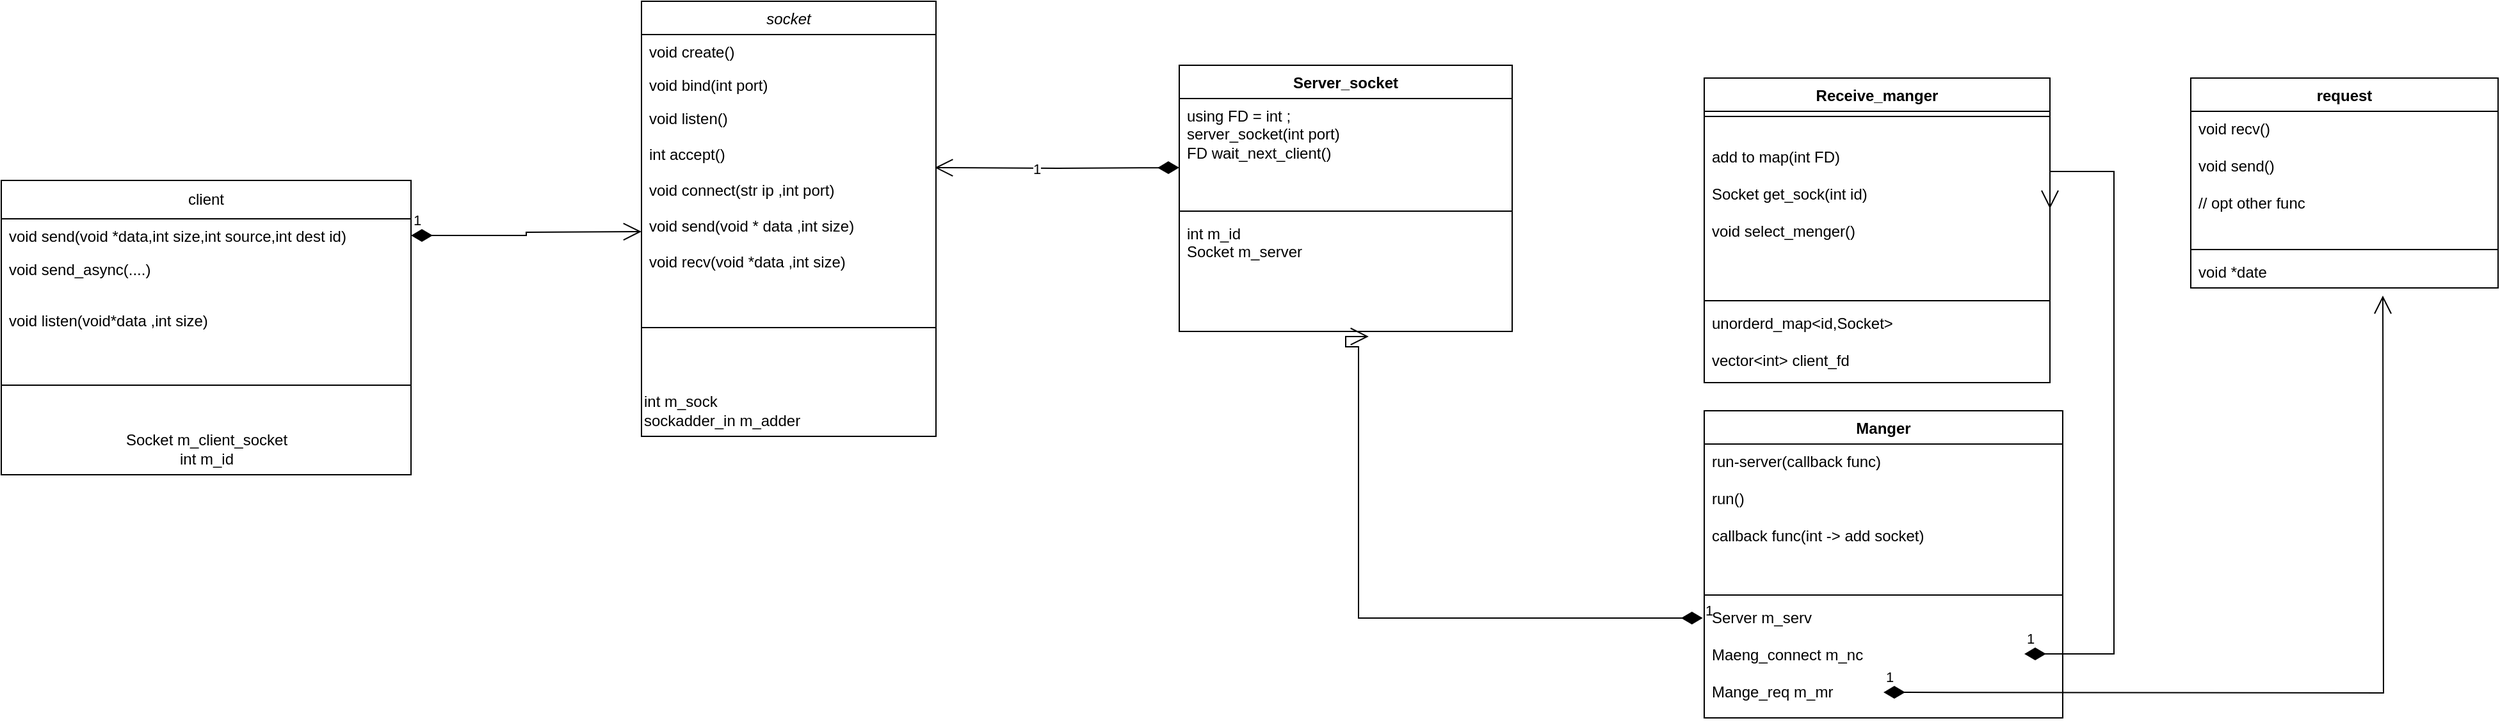 <mxfile version="24.7.6">
  <diagram id="C5RBs43oDa-KdzZeNtuy" name="Page-1">
    <mxGraphModel dx="1877" dy="447" grid="1" gridSize="10" guides="1" tooltips="1" connect="1" arrows="1" fold="1" page="1" pageScale="1" pageWidth="827" pageHeight="1169" math="0" shadow="0">
      <root>
        <mxCell id="WIyWlLk6GJQsqaUBKTNV-0" />
        <mxCell id="WIyWlLk6GJQsqaUBKTNV-1" parent="WIyWlLk6GJQsqaUBKTNV-0" />
        <mxCell id="zkfFHV4jXpPFQw0GAbJ--0" value="socket" style="swimlane;fontStyle=2;align=center;verticalAlign=top;childLayout=stackLayout;horizontal=1;startSize=26;horizontalStack=0;resizeParent=1;resizeLast=0;collapsible=1;marginBottom=0;rounded=0;shadow=0;strokeWidth=1;" parent="WIyWlLk6GJQsqaUBKTNV-1" vertex="1">
          <mxGeometry x="210" width="230" height="340" as="geometry">
            <mxRectangle x="230" y="140" width="160" height="26" as="alternateBounds" />
          </mxGeometry>
        </mxCell>
        <mxCell id="zkfFHV4jXpPFQw0GAbJ--1" value="void create()" style="text;align=left;verticalAlign=top;spacingLeft=4;spacingRight=4;overflow=hidden;rotatable=0;points=[[0,0.5],[1,0.5]];portConstraint=eastwest;" parent="zkfFHV4jXpPFQw0GAbJ--0" vertex="1">
          <mxGeometry y="26" width="230" height="26" as="geometry" />
        </mxCell>
        <mxCell id="zkfFHV4jXpPFQw0GAbJ--2" value="void bind(int port)" style="text;align=left;verticalAlign=top;spacingLeft=4;spacingRight=4;overflow=hidden;rotatable=0;points=[[0,0.5],[1,0.5]];portConstraint=eastwest;rounded=0;shadow=0;html=0;" parent="zkfFHV4jXpPFQw0GAbJ--0" vertex="1">
          <mxGeometry y="52" width="230" height="26" as="geometry" />
        </mxCell>
        <mxCell id="zkfFHV4jXpPFQw0GAbJ--3" value="void listen()&#xa;&#xa;int accept()&#xa;&#xa;void connect(str ip ,int port)&#xa;&#xa;void send(void * data ,int size)&#xa;&#xa;void recv(void *data ,int size)&#xa;&#xa;bool is_valid()" style="text;align=left;verticalAlign=top;spacingLeft=4;spacingRight=4;overflow=hidden;rotatable=0;points=[[0,0.5],[1,0.5]];portConstraint=eastwest;rounded=0;shadow=0;html=0;" parent="zkfFHV4jXpPFQw0GAbJ--0" vertex="1">
          <mxGeometry y="78" width="230" height="132" as="geometry" />
        </mxCell>
        <mxCell id="zkfFHV4jXpPFQw0GAbJ--4" value="" style="line;html=1;strokeWidth=1;align=left;verticalAlign=middle;spacingTop=-1;spacingLeft=3;spacingRight=3;rotatable=0;labelPosition=right;points=[];portConstraint=eastwest;" parent="zkfFHV4jXpPFQw0GAbJ--0" vertex="1">
          <mxGeometry y="210" width="230" height="90" as="geometry" />
        </mxCell>
        <mxCell id="2EZz9RA_f9-rvHyePm-9-2" value="int m_sock&lt;div&gt;sockadder_in m_adder&lt;/div&gt;" style="text;html=1;align=left;verticalAlign=middle;resizable=0;points=[];autosize=1;strokeColor=none;fillColor=none;" parent="zkfFHV4jXpPFQw0GAbJ--0" vertex="1">
          <mxGeometry y="300" width="230" height="40" as="geometry" />
        </mxCell>
        <mxCell id="2EZz9RA_f9-rvHyePm-9-4" value="client" style="swimlane;fontStyle=0;childLayout=stackLayout;horizontal=1;startSize=30;fillColor=none;horizontalStack=0;resizeParent=1;resizeParentMax=0;resizeLast=0;collapsible=1;marginBottom=0;whiteSpace=wrap;html=1;" parent="WIyWlLk6GJQsqaUBKTNV-1" vertex="1">
          <mxGeometry x="-290" y="140" width="320" height="230" as="geometry" />
        </mxCell>
        <mxCell id="2EZz9RA_f9-rvHyePm-9-5" value="void send(void *data,int size,int source,int dest id)" style="text;strokeColor=none;fillColor=none;align=left;verticalAlign=top;spacingLeft=4;spacingRight=4;overflow=hidden;rotatable=0;points=[[0,0.5],[1,0.5]];portConstraint=eastwest;whiteSpace=wrap;html=1;" parent="2EZz9RA_f9-rvHyePm-9-4" vertex="1">
          <mxGeometry y="30" width="320" height="26" as="geometry" />
        </mxCell>
        <mxCell id="2EZz9RA_f9-rvHyePm-9-6" value="void send_async(....)" style="text;strokeColor=none;fillColor=none;align=left;verticalAlign=top;spacingLeft=4;spacingRight=4;overflow=hidden;rotatable=0;points=[[0,0.5],[1,0.5]];portConstraint=eastwest;whiteSpace=wrap;html=1;" parent="2EZz9RA_f9-rvHyePm-9-4" vertex="1">
          <mxGeometry y="56" width="320" height="26" as="geometry" />
        </mxCell>
        <mxCell id="2EZz9RA_f9-rvHyePm-9-7" value="&lt;div&gt;&lt;br&gt;&lt;/div&gt;&lt;div&gt;void listen(void*data ,int size)&lt;/div&gt;&lt;div&gt;&lt;br&gt;&lt;/div&gt;&lt;div&gt;void listen_async(....)&lt;/div&gt;&lt;div&gt;int get_id()&lt;/div&gt;&lt;div&gt;&lt;br&gt;&lt;/div&gt;" style="text;strokeColor=none;fillColor=none;align=left;verticalAlign=top;spacingLeft=4;spacingRight=4;overflow=hidden;rotatable=0;points=[[0,0.5],[1,0.5]];portConstraint=eastwest;whiteSpace=wrap;html=1;" parent="2EZz9RA_f9-rvHyePm-9-4" vertex="1">
          <mxGeometry y="82" width="320" height="48" as="geometry" />
        </mxCell>
        <mxCell id="2EZz9RA_f9-rvHyePm-9-10" value="" style="line;strokeWidth=1;fillColor=none;align=left;verticalAlign=middle;spacingTop=-1;spacingLeft=3;spacingRight=3;rotatable=0;labelPosition=right;points=[];portConstraint=eastwest;strokeColor=inherit;" parent="2EZz9RA_f9-rvHyePm-9-4" vertex="1">
          <mxGeometry y="130" width="320" height="60" as="geometry" />
        </mxCell>
        <mxCell id="2EZz9RA_f9-rvHyePm-9-12" value="Socket m_client_socket&lt;div&gt;int m_id&lt;/div&gt;" style="text;html=1;align=center;verticalAlign=middle;resizable=0;points=[];autosize=1;strokeColor=none;fillColor=none;" parent="2EZz9RA_f9-rvHyePm-9-4" vertex="1">
          <mxGeometry y="190" width="320" height="40" as="geometry" />
        </mxCell>
        <mxCell id="2EZz9RA_f9-rvHyePm-9-8" value="1" style="endArrow=open;html=1;endSize=12;startArrow=diamondThin;startSize=14;startFill=1;edgeStyle=orthogonalEdgeStyle;align=left;verticalAlign=bottom;rounded=0;exitX=1;exitY=0.5;exitDx=0;exitDy=0;" parent="WIyWlLk6GJQsqaUBKTNV-1" source="2EZz9RA_f9-rvHyePm-9-5" edge="1">
          <mxGeometry x="-1" y="3" relative="1" as="geometry">
            <mxPoint x="30" y="180" as="sourcePoint" />
            <mxPoint x="210" y="180" as="targetPoint" />
          </mxGeometry>
        </mxCell>
        <mxCell id="2EZz9RA_f9-rvHyePm-9-13" value="Server_socket" style="swimlane;fontStyle=1;align=center;verticalAlign=top;childLayout=stackLayout;horizontal=1;startSize=26;horizontalStack=0;resizeParent=1;resizeParentMax=0;resizeLast=0;collapsible=1;marginBottom=0;whiteSpace=wrap;html=1;" parent="WIyWlLk6GJQsqaUBKTNV-1" vertex="1">
          <mxGeometry x="630" y="50" width="260" height="208" as="geometry" />
        </mxCell>
        <mxCell id="2EZz9RA_f9-rvHyePm-9-14" value="&lt;div&gt;using FD = int ;&lt;/div&gt;server_socket(int port)&lt;div&gt;FD wait_next_client()&lt;/div&gt;" style="text;strokeColor=none;fillColor=none;align=left;verticalAlign=top;spacingLeft=4;spacingRight=4;overflow=hidden;rotatable=0;points=[[0,0.5],[1,0.5]];portConstraint=eastwest;whiteSpace=wrap;html=1;" parent="2EZz9RA_f9-rvHyePm-9-13" vertex="1">
          <mxGeometry y="26" width="260" height="84" as="geometry" />
        </mxCell>
        <mxCell id="2EZz9RA_f9-rvHyePm-9-15" value="" style="line;strokeWidth=1;fillColor=none;align=left;verticalAlign=middle;spacingTop=-1;spacingLeft=3;spacingRight=3;rotatable=0;labelPosition=right;points=[];portConstraint=eastwest;strokeColor=inherit;" parent="2EZz9RA_f9-rvHyePm-9-13" vertex="1">
          <mxGeometry y="110" width="260" height="8" as="geometry" />
        </mxCell>
        <mxCell id="2EZz9RA_f9-rvHyePm-9-16" value="int m_id&lt;div&gt;Socket m_server&lt;/div&gt;" style="text;strokeColor=none;fillColor=none;align=left;verticalAlign=top;spacingLeft=4;spacingRight=4;overflow=hidden;rotatable=0;points=[[0,0.5],[1,0.5]];portConstraint=eastwest;whiteSpace=wrap;html=1;" parent="2EZz9RA_f9-rvHyePm-9-13" vertex="1">
          <mxGeometry y="118" width="260" height="90" as="geometry" />
        </mxCell>
        <mxCell id="2EZz9RA_f9-rvHyePm-9-17" value="1" style="endArrow=open;html=1;endSize=12;startArrow=diamondThin;startSize=14;startFill=1;edgeStyle=orthogonalEdgeStyle;align=left;verticalAlign=bottom;rounded=0;entryX=0.996;entryY=0.394;entryDx=0;entryDy=0;entryPerimeter=0;" parent="WIyWlLk6GJQsqaUBKTNV-1" target="zkfFHV4jXpPFQw0GAbJ--3" edge="1">
          <mxGeometry x="0.223" y="10" relative="1" as="geometry">
            <mxPoint x="630" y="130" as="sourcePoint" />
            <mxPoint x="870" y="170" as="targetPoint" />
            <mxPoint as="offset" />
          </mxGeometry>
        </mxCell>
        <mxCell id="2EZz9RA_f9-rvHyePm-9-18" value="Receive_manger" style="swimlane;fontStyle=1;align=center;verticalAlign=top;childLayout=stackLayout;horizontal=1;startSize=26;horizontalStack=0;resizeParent=1;resizeParentMax=0;resizeLast=0;collapsible=1;marginBottom=0;whiteSpace=wrap;html=1;" parent="WIyWlLk6GJQsqaUBKTNV-1" vertex="1">
          <mxGeometry x="1040" y="60" width="270" height="238" as="geometry" />
        </mxCell>
        <mxCell id="2EZz9RA_f9-rvHyePm-9-20" value="" style="line;strokeWidth=1;fillColor=none;align=left;verticalAlign=middle;spacingTop=-1;spacingLeft=3;spacingRight=3;rotatable=0;labelPosition=right;points=[];portConstraint=eastwest;strokeColor=inherit;" parent="2EZz9RA_f9-rvHyePm-9-18" vertex="1">
          <mxGeometry y="26" width="270" height="8" as="geometry" />
        </mxCell>
        <mxCell id="2EZz9RA_f9-rvHyePm-9-19" value="&lt;div&gt;&lt;br&gt;&lt;/div&gt;&lt;div&gt;add to map(int FD)&lt;/div&gt;&lt;div&gt;&lt;br&gt;&lt;/div&gt;&lt;div&gt;Socket get_sock(int id)&lt;/div&gt;&lt;div&gt;&lt;br&gt;&lt;/div&gt;&lt;div&gt;void select_menger()&lt;/div&gt;" style="text;strokeColor=none;fillColor=none;align=left;verticalAlign=top;spacingLeft=4;spacingRight=4;overflow=hidden;rotatable=0;points=[[0,0.5],[1,0.5]];portConstraint=eastwest;whiteSpace=wrap;html=1;" parent="2EZz9RA_f9-rvHyePm-9-18" vertex="1">
          <mxGeometry y="34" width="270" height="136" as="geometry" />
        </mxCell>
        <mxCell id="M7GpmQTRi9_NDPHm0c9l-0" value="" style="line;strokeWidth=1;fillColor=none;align=left;verticalAlign=middle;spacingTop=-1;spacingLeft=3;spacingRight=3;rotatable=0;labelPosition=right;points=[];portConstraint=eastwest;strokeColor=inherit;" vertex="1" parent="2EZz9RA_f9-rvHyePm-9-18">
          <mxGeometry y="170" width="270" height="8" as="geometry" />
        </mxCell>
        <mxCell id="2EZz9RA_f9-rvHyePm-9-21" value="unorderd_map&amp;lt;id,Socket&amp;gt;&lt;div&gt;&lt;br&gt;&lt;/div&gt;&lt;div&gt;vector&amp;lt;int&amp;gt; client_fd&lt;/div&gt;" style="text;strokeColor=none;fillColor=none;align=left;verticalAlign=top;spacingLeft=4;spacingRight=4;overflow=hidden;rotatable=0;points=[[0,0.5],[1,0.5]];portConstraint=eastwest;whiteSpace=wrap;html=1;" parent="2EZz9RA_f9-rvHyePm-9-18" vertex="1">
          <mxGeometry y="178" width="270" height="60" as="geometry" />
        </mxCell>
        <mxCell id="2EZz9RA_f9-rvHyePm-9-22" value="request" style="swimlane;fontStyle=1;align=center;verticalAlign=top;childLayout=stackLayout;horizontal=1;startSize=26;horizontalStack=0;resizeParent=1;resizeParentMax=0;resizeLast=0;collapsible=1;marginBottom=0;whiteSpace=wrap;html=1;" parent="WIyWlLk6GJQsqaUBKTNV-1" vertex="1">
          <mxGeometry x="1420" y="60" width="240" height="164" as="geometry" />
        </mxCell>
        <mxCell id="2EZz9RA_f9-rvHyePm-9-23" value="void recv()&lt;div&gt;&lt;br&gt;&lt;/div&gt;&lt;div&gt;void send()&lt;/div&gt;&lt;div&gt;&lt;br&gt;&lt;/div&gt;&lt;div&gt;// opt other func&lt;/div&gt;" style="text;strokeColor=none;fillColor=none;align=left;verticalAlign=top;spacingLeft=4;spacingRight=4;overflow=hidden;rotatable=0;points=[[0,0.5],[1,0.5]];portConstraint=eastwest;whiteSpace=wrap;html=1;" parent="2EZz9RA_f9-rvHyePm-9-22" vertex="1">
          <mxGeometry y="26" width="240" height="104" as="geometry" />
        </mxCell>
        <mxCell id="2EZz9RA_f9-rvHyePm-9-24" value="" style="line;strokeWidth=1;fillColor=none;align=left;verticalAlign=middle;spacingTop=-1;spacingLeft=3;spacingRight=3;rotatable=0;labelPosition=right;points=[];portConstraint=eastwest;strokeColor=inherit;" parent="2EZz9RA_f9-rvHyePm-9-22" vertex="1">
          <mxGeometry y="130" width="240" height="8" as="geometry" />
        </mxCell>
        <mxCell id="2EZz9RA_f9-rvHyePm-9-25" value="void *date" style="text;strokeColor=none;fillColor=none;align=left;verticalAlign=top;spacingLeft=4;spacingRight=4;overflow=hidden;rotatable=0;points=[[0,0.5],[1,0.5]];portConstraint=eastwest;whiteSpace=wrap;html=1;" parent="2EZz9RA_f9-rvHyePm-9-22" vertex="1">
          <mxGeometry y="138" width="240" height="26" as="geometry" />
        </mxCell>
        <mxCell id="2EZz9RA_f9-rvHyePm-9-26" value="Manger" style="swimlane;fontStyle=1;align=center;verticalAlign=top;childLayout=stackLayout;horizontal=1;startSize=26;horizontalStack=0;resizeParent=1;resizeParentMax=0;resizeLast=0;collapsible=1;marginBottom=0;whiteSpace=wrap;html=1;" parent="WIyWlLk6GJQsqaUBKTNV-1" vertex="1">
          <mxGeometry x="1040" y="320" width="280" height="240" as="geometry" />
        </mxCell>
        <mxCell id="2EZz9RA_f9-rvHyePm-9-27" value="run-server(callback func)&lt;div&gt;&lt;br&gt;&lt;/div&gt;&lt;div&gt;run()&lt;/div&gt;&lt;div&gt;&lt;br&gt;&lt;/div&gt;&lt;div&gt;callback func(int -&amp;gt; add socket)&lt;/div&gt;" style="text;strokeColor=none;fillColor=none;align=left;verticalAlign=top;spacingLeft=4;spacingRight=4;overflow=hidden;rotatable=0;points=[[0,0.5],[1,0.5]];portConstraint=eastwest;whiteSpace=wrap;html=1;" parent="2EZz9RA_f9-rvHyePm-9-26" vertex="1">
          <mxGeometry y="26" width="280" height="114" as="geometry" />
        </mxCell>
        <mxCell id="2EZz9RA_f9-rvHyePm-9-28" value="" style="line;strokeWidth=1;fillColor=none;align=left;verticalAlign=middle;spacingTop=-1;spacingLeft=3;spacingRight=3;rotatable=0;labelPosition=right;points=[];portConstraint=eastwest;strokeColor=inherit;" parent="2EZz9RA_f9-rvHyePm-9-26" vertex="1">
          <mxGeometry y="140" width="280" height="8" as="geometry" />
        </mxCell>
        <mxCell id="2EZz9RA_f9-rvHyePm-9-29" value="Server m_serv&lt;div&gt;&lt;br&gt;&lt;/div&gt;&lt;div&gt;Maeng_connect m_nc&lt;/div&gt;&lt;div&gt;&lt;br&gt;&lt;/div&gt;&lt;div&gt;Mange_req m_mr&lt;/div&gt;" style="text;strokeColor=none;fillColor=none;align=left;verticalAlign=top;spacingLeft=4;spacingRight=4;overflow=hidden;rotatable=0;points=[[0,0.5],[1,0.5]];portConstraint=eastwest;whiteSpace=wrap;html=1;" parent="2EZz9RA_f9-rvHyePm-9-26" vertex="1">
          <mxGeometry y="148" width="280" height="92" as="geometry" />
        </mxCell>
        <mxCell id="2EZz9RA_f9-rvHyePm-9-32" value="1" style="endArrow=open;html=1;endSize=12;startArrow=diamondThin;startSize=14;startFill=1;edgeStyle=orthogonalEdgeStyle;align=left;verticalAlign=bottom;rounded=0;" parent="2EZz9RA_f9-rvHyePm-9-26" edge="1">
          <mxGeometry x="-1" y="3" relative="1" as="geometry">
            <mxPoint x="140" y="220" as="sourcePoint" />
            <mxPoint x="530" y="-90" as="targetPoint" />
          </mxGeometry>
        </mxCell>
        <mxCell id="2EZz9RA_f9-rvHyePm-9-30" value="1" style="endArrow=open;html=1;endSize=12;startArrow=diamondThin;startSize=14;startFill=1;edgeStyle=orthogonalEdgeStyle;align=left;verticalAlign=bottom;rounded=0;exitX=-0.004;exitY=0.152;exitDx=0;exitDy=0;exitPerimeter=0;entryX=0.569;entryY=1.044;entryDx=0;entryDy=0;entryPerimeter=0;" parent="WIyWlLk6GJQsqaUBKTNV-1" source="2EZz9RA_f9-rvHyePm-9-29" target="2EZz9RA_f9-rvHyePm-9-16" edge="1">
          <mxGeometry x="-1" y="3" relative="1" as="geometry">
            <mxPoint x="850" y="370" as="sourcePoint" />
            <mxPoint x="1010" y="370" as="targetPoint" />
            <Array as="points">
              <mxPoint x="770" y="482" />
              <mxPoint x="770" y="270" />
              <mxPoint x="760" y="270" />
              <mxPoint x="760" y="262" />
            </Array>
          </mxGeometry>
        </mxCell>
        <mxCell id="2EZz9RA_f9-rvHyePm-9-31" value="1" style="endArrow=open;html=1;endSize=12;startArrow=diamondThin;startSize=14;startFill=1;edgeStyle=orthogonalEdgeStyle;align=left;verticalAlign=bottom;rounded=0;entryX=1;entryY=0.5;entryDx=0;entryDy=0;" parent="WIyWlLk6GJQsqaUBKTNV-1" target="2EZz9RA_f9-rvHyePm-9-19" edge="1">
          <mxGeometry x="-1" y="3" relative="1" as="geometry">
            <mxPoint x="1290" y="510" as="sourcePoint" />
            <mxPoint x="1370" y="130" as="targetPoint" />
            <Array as="points">
              <mxPoint x="1360" y="510" />
              <mxPoint x="1360" y="133" />
            </Array>
          </mxGeometry>
        </mxCell>
      </root>
    </mxGraphModel>
  </diagram>
</mxfile>

